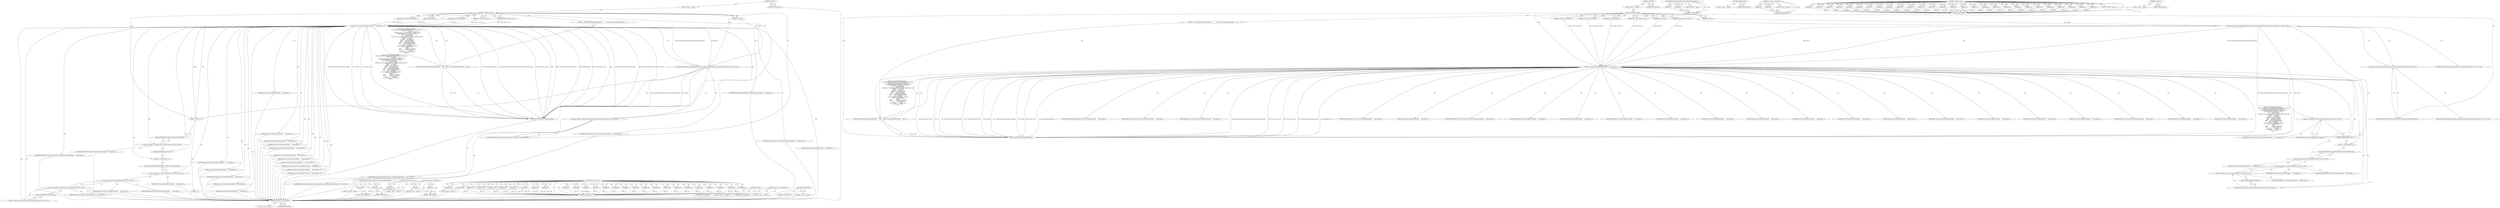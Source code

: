 digraph "&lt;global&gt;" {
vulnerable_137 [label=<(METHOD,MakeRequestID)>];
vulnerable_138 [label=<(BLOCK,&lt;empty&gt;,&lt;empty&gt;)>];
vulnerable_139 [label=<(METHOD_RETURN,ANY)>];
vulnerable_6 [label=<(METHOD,&lt;global&gt;)<SUB>1</SUB>>];
vulnerable_7 [label=<(BLOCK,&lt;empty&gt;,&lt;empty&gt;)<SUB>1</SUB>>];
vulnerable_8 [label=<(METHOD,CreateRequestInfo)<SUB>1</SUB>>];
vulnerable_9 [label=<(PARAM,int child_id)<SUB>2</SUB>>];
vulnerable_10 [label=<(PARAM,int render_view_route_id)<SUB>3</SUB>>];
vulnerable_11 [label=<(PARAM,int render_frame_route_id)<SUB>4</SUB>>];
vulnerable_12 [label=<(PARAM,PreviewsState previews_state)<SUB>5</SUB>>];
vulnerable_13 [label=<(PARAM,bool download)<SUB>6</SUB>>];
vulnerable_14 [label=<(PARAM,ResourceContext* context)<SUB>7</SUB>>];
vulnerable_15 [label=<(BLOCK,{
   return new ResourceRequestInfoImpl(
      ...,{
   return new ResourceRequestInfoImpl(
      ...)<SUB>7</SUB>>];
vulnerable_16 [label=<(RETURN,return new ResourceRequestInfoImpl(
       Reso...,return new ResourceRequestInfoImpl(
       Reso...)<SUB>8</SUB>>];
vulnerable_17 [label=<(&lt;operator&gt;.new,new ResourceRequestInfoImpl(
       ResourceReq...)<SUB>8</SUB>>];
vulnerable_18 [label=<(IDENTIFIER,ResourceRequestInfoImpl,new ResourceRequestInfoImpl(
       ResourceReq...)<SUB>8</SUB>>];
vulnerable_19 [label="<(ResourceRequesterInfo.CreateForDownloadOrPageSave,ResourceRequesterInfo::CreateForDownloadOrPageS...)<SUB>9</SUB>>"];
vulnerable_20 [label="<(&lt;operator&gt;.fieldAccess,ResourceRequesterInfo::CreateForDownloadOrPageSave)<SUB>9</SUB>>"];
vulnerable_21 [label="<(IDENTIFIER,ResourceRequesterInfo,ResourceRequesterInfo::CreateForDownloadOrPageS...)<SUB>9</SUB>>"];
vulnerable_22 [label=<(FIELD_IDENTIFIER,CreateForDownloadOrPageSave,CreateForDownloadOrPageSave)<SUB>9</SUB>>];
vulnerable_23 [label="<(IDENTIFIER,child_id,ResourceRequesterInfo::CreateForDownloadOrPageS...)<SUB>9</SUB>>"];
vulnerable_24 [label=<(IDENTIFIER,render_view_route_id,new ResourceRequestInfoImpl(
       ResourceReq...)<SUB>10</SUB>>];
vulnerable_25 [label=<(&lt;operator&gt;.minus,-1)<SUB>11</SUB>>];
vulnerable_26 [label=<(LITERAL,1,-1)<SUB>11</SUB>>];
vulnerable_27 [label="<(&lt;operator&gt;.fieldAccess,ChildProcessHost::kInvalidUniqueID)<SUB>12</SUB>>"];
vulnerable_28 [label=<(IDENTIFIER,ChildProcessHost,new ResourceRequestInfoImpl(
       ResourceReq...)<SUB>12</SUB>>];
vulnerable_29 [label=<(FIELD_IDENTIFIER,kInvalidUniqueID,kInvalidUniqueID)<SUB>12</SUB>>];
vulnerable_30 [label=<(MakeRequestID,MakeRequestID())<SUB>13</SUB>>];
vulnerable_31 [label=<(IDENTIFIER,render_frame_route_id,new ResourceRequestInfoImpl(
       ResourceReq...)<SUB>13</SUB>>];
vulnerable_32 [label=<(LITERAL,false,new ResourceRequestInfoImpl(
       ResourceReq...)<SUB>14</SUB>>];
vulnerable_33 [label=<(&lt;operator&gt;.arrayInitializer,{})<SUB>15</SUB>>];
vulnerable_34 [label=<(IDENTIFIER,RESOURCE_TYPE_SUB_RESOURCE,new ResourceRequestInfoImpl(
       ResourceReq...)<SUB>16</SUB>>];
vulnerable_35 [label="<(&lt;operator&gt;.fieldAccess,ui::PAGE_TRANSITION_LINK)<SUB>16</SUB>>"];
vulnerable_36 [label=<(IDENTIFIER,ui,new ResourceRequestInfoImpl(
       ResourceReq...)<SUB>16</SUB>>];
vulnerable_37 [label=<(FIELD_IDENTIFIER,PAGE_TRANSITION_LINK,PAGE_TRANSITION_LINK)<SUB>16</SUB>>];
vulnerable_38 [label=<(IDENTIFIER,download,new ResourceRequestInfoImpl(
       ResourceReq...)<SUB>17</SUB>>];
vulnerable_39 [label=<(LITERAL,false,new ResourceRequestInfoImpl(
       ResourceReq...)<SUB>18</SUB>>];
vulnerable_40 [label=<(IDENTIFIER,download,new ResourceRequestInfoImpl(
       ResourceReq...)<SUB>19</SUB>>];
vulnerable_41 [label=<(LITERAL,false,new ResourceRequestInfoImpl(
       ResourceReq...)<SUB>20</SUB>>];
vulnerable_42 [label=<(LITERAL,false,new ResourceRequestInfoImpl(
       ResourceReq...)<SUB>21</SUB>>];
vulnerable_43 [label=<(LITERAL,false,new ResourceRequestInfoImpl(
       ResourceReq...)<SUB>22</SUB>>];
vulnerable_44 [label=<(LITERAL,false,new ResourceRequestInfoImpl(
       ResourceReq...)<SUB>23</SUB>>];
vulnerable_45 [label=<(LITERAL,false,new ResourceRequestInfoImpl(
       ResourceReq...)<SUB>24</SUB>>];
vulnerable_46 [label="<(&lt;operator&gt;.fieldAccess,network::mojom::ReferrerPolicy::kDefault)<SUB>25</SUB>>"];
vulnerable_47 [label="<(&lt;operator&gt;.fieldAccess,network::mojom::ReferrerPolicy)<SUB>25</SUB>>"];
vulnerable_48 [label=<(IDENTIFIER,network,new ResourceRequestInfoImpl(
       ResourceReq...)<SUB>25</SUB>>];
vulnerable_49 [label="<(&lt;operator&gt;.fieldAccess,mojom::ReferrerPolicy)<SUB>25</SUB>>"];
vulnerable_50 [label=<(IDENTIFIER,mojom,new ResourceRequestInfoImpl(
       ResourceReq...)<SUB>25</SUB>>];
vulnerable_51 [label=<(IDENTIFIER,ReferrerPolicy,new ResourceRequestInfoImpl(
       ResourceReq...)<SUB>25</SUB>>];
vulnerable_52 [label=<(FIELD_IDENTIFIER,kDefault,kDefault)<SUB>25</SUB>>];
vulnerable_53 [label=<(LITERAL,false,new ResourceRequestInfoImpl(
       ResourceReq...)<SUB>26</SUB>>];
vulnerable_54 [label=<(IDENTIFIER,context,new ResourceRequestInfoImpl(
       ResourceReq...)<SUB>27</SUB>>];
vulnerable_55 [label=<(LITERAL,false,new ResourceRequestInfoImpl(
       ResourceReq...)<SUB>28</SUB>>];
vulnerable_56 [label=<(LITERAL,false,new ResourceRequestInfoImpl(
       ResourceReq...)<SUB>29</SUB>>];
vulnerable_57 [label=<(LITERAL,true,new ResourceRequestInfoImpl(
       ResourceReq...)<SUB>30</SUB>>];
vulnerable_58 [label=<(IDENTIFIER,previews_state,new ResourceRequestInfoImpl(
       ResourceReq...)<SUB>31</SUB>>];
vulnerable_59 [label=<(LITERAL,nullptr,new ResourceRequestInfoImpl(
       ResourceReq...)<SUB>32</SUB>>];
vulnerable_60 [label=<(LITERAL,false,new ResourceRequestInfoImpl(
       ResourceReq...)<SUB>33</SUB>>];
vulnerable_61 [label=<(METHOD_RETURN,ResourceRequestInfoImpl)<SUB>1</SUB>>];
vulnerable_63 [label=<(METHOD_RETURN,ANY)<SUB>1</SUB>>];
vulnerable_123 [label=<(METHOD,ResourceRequesterInfo.CreateForDownloadOrPageSave)>];
vulnerable_124 [label=<(PARAM,p1)>];
vulnerable_125 [label=<(PARAM,p2)>];
vulnerable_126 [label=<(BLOCK,&lt;empty&gt;,&lt;empty&gt;)>];
vulnerable_127 [label=<(METHOD_RETURN,ANY)>];
vulnerable_133 [label=<(METHOD,&lt;operator&gt;.minus)>];
vulnerable_134 [label=<(PARAM,p1)>];
vulnerable_135 [label=<(BLOCK,&lt;empty&gt;,&lt;empty&gt;)>];
vulnerable_136 [label=<(METHOD_RETURN,ANY)>];
vulnerable_128 [label=<(METHOD,&lt;operator&gt;.fieldAccess)>];
vulnerable_129 [label=<(PARAM,p1)>];
vulnerable_130 [label=<(PARAM,p2)>];
vulnerable_131 [label=<(BLOCK,&lt;empty&gt;,&lt;empty&gt;)>];
vulnerable_132 [label=<(METHOD_RETURN,ANY)>];
vulnerable_92 [label=<(METHOD,&lt;operator&gt;.new)>];
vulnerable_93 [label=<(PARAM,p1)>];
vulnerable_94 [label=<(PARAM,p2)>];
vulnerable_95 [label=<(PARAM,p3)>];
vulnerable_96 [label=<(PARAM,p4)>];
vulnerable_97 [label=<(PARAM,p5)>];
vulnerable_98 [label=<(PARAM,p6)>];
vulnerable_99 [label=<(PARAM,p7)>];
vulnerable_100 [label=<(PARAM,p8)>];
vulnerable_101 [label=<(PARAM,p9)>];
vulnerable_102 [label=<(PARAM,p10)>];
vulnerable_103 [label=<(PARAM,p11)>];
vulnerable_104 [label=<(PARAM,p12)>];
vulnerable_105 [label=<(PARAM,p13)>];
vulnerable_106 [label=<(PARAM,p14)>];
vulnerable_107 [label=<(PARAM,p15)>];
vulnerable_108 [label=<(PARAM,p16)>];
vulnerable_109 [label=<(PARAM,p17)>];
vulnerable_110 [label=<(PARAM,p18)>];
vulnerable_111 [label=<(PARAM,p19)>];
vulnerable_112 [label=<(PARAM,p20)>];
vulnerable_113 [label=<(PARAM,p21)>];
vulnerable_114 [label=<(PARAM,p22)>];
vulnerable_115 [label=<(PARAM,p23)>];
vulnerable_116 [label=<(PARAM,p24)>];
vulnerable_117 [label=<(PARAM,p25)>];
vulnerable_118 [label=<(PARAM,p26)>];
vulnerable_119 [label=<(PARAM,p27)>];
vulnerable_120 [label=<(PARAM,p28)>];
vulnerable_121 [label=<(BLOCK,&lt;empty&gt;,&lt;empty&gt;)>];
vulnerable_122 [label=<(METHOD_RETURN,ANY)>];
vulnerable_86 [label=<(METHOD,&lt;global&gt;)<SUB>1</SUB>>];
vulnerable_87 [label=<(BLOCK,&lt;empty&gt;,&lt;empty&gt;)>];
vulnerable_88 [label=<(METHOD_RETURN,ANY)>];
vulnerable_140 [label=<(METHOD,&lt;operator&gt;.arrayInitializer)>];
vulnerable_141 [label=<(BLOCK,&lt;empty&gt;,&lt;empty&gt;)>];
vulnerable_142 [label=<(METHOD_RETURN,ANY)>];
fixed_136 [label=<(METHOD,&lt;operator&gt;.arrayInitializer)>];
fixed_137 [label=<(BLOCK,&lt;empty&gt;,&lt;empty&gt;)>];
fixed_138 [label=<(METHOD_RETURN,ANY)>];
fixed_6 [label=<(METHOD,&lt;global&gt;)<SUB>1</SUB>>];
fixed_7 [label=<(BLOCK,&lt;empty&gt;,&lt;empty&gt;)<SUB>1</SUB>>];
fixed_8 [label=<(METHOD,CreateRequestInfo)<SUB>1</SUB>>];
fixed_9 [label=<(PARAM,int child_id)<SUB>2</SUB>>];
fixed_10 [label=<(PARAM,int render_view_route_id)<SUB>3</SUB>>];
fixed_11 [label=<(PARAM,int render_frame_route_id)<SUB>4</SUB>>];
fixed_12 [label=<(PARAM,int frame_tree_node_id)<SUB>5</SUB>>];
fixed_13 [label=<(PARAM,PreviewsState previews_state)<SUB>6</SUB>>];
fixed_14 [label=<(PARAM,bool download)<SUB>7</SUB>>];
fixed_15 [label=<(PARAM,ResourceContext* context)<SUB>8</SUB>>];
fixed_16 [label=<(BLOCK,{
   return new ResourceRequestInfoImpl(
      ...,{
   return new ResourceRequestInfoImpl(
      ...)<SUB>8</SUB>>];
fixed_17 [label=<(RETURN,return new ResourceRequestInfoImpl(
       Reso...,return new ResourceRequestInfoImpl(
       Reso...)<SUB>9</SUB>>];
fixed_18 [label=<(&lt;operator&gt;.new,new ResourceRequestInfoImpl(
       ResourceReq...)<SUB>9</SUB>>];
fixed_19 [label=<(IDENTIFIER,ResourceRequestInfoImpl,new ResourceRequestInfoImpl(
       ResourceReq...)<SUB>9</SUB>>];
fixed_20 [label="<(ResourceRequesterInfo.CreateForDownloadOrPageSave,ResourceRequesterInfo::CreateForDownloadOrPageS...)<SUB>10</SUB>>"];
fixed_21 [label="<(&lt;operator&gt;.fieldAccess,ResourceRequesterInfo::CreateForDownloadOrPageSave)<SUB>10</SUB>>"];
fixed_22 [label="<(IDENTIFIER,ResourceRequesterInfo,ResourceRequesterInfo::CreateForDownloadOrPageS...)<SUB>10</SUB>>"];
fixed_23 [label=<(FIELD_IDENTIFIER,CreateForDownloadOrPageSave,CreateForDownloadOrPageSave)<SUB>10</SUB>>];
fixed_24 [label="<(IDENTIFIER,child_id,ResourceRequesterInfo::CreateForDownloadOrPageS...)<SUB>10</SUB>>"];
fixed_25 [label=<(IDENTIFIER,render_view_route_id,new ResourceRequestInfoImpl(
       ResourceReq...)<SUB>11</SUB>>];
fixed_26 [label=<(IDENTIFIER,frame_tree_node_id,new ResourceRequestInfoImpl(
       ResourceReq...)<SUB>11</SUB>>];
fixed_27 [label="<(&lt;operator&gt;.fieldAccess,ChildProcessHost::kInvalidUniqueID)<SUB>12</SUB>>"];
fixed_28 [label=<(IDENTIFIER,ChildProcessHost,new ResourceRequestInfoImpl(
       ResourceReq...)<SUB>12</SUB>>];
fixed_29 [label=<(FIELD_IDENTIFIER,kInvalidUniqueID,kInvalidUniqueID)<SUB>12</SUB>>];
fixed_30 [label=<(MakeRequestID,MakeRequestID())<SUB>13</SUB>>];
fixed_31 [label=<(IDENTIFIER,render_frame_route_id,new ResourceRequestInfoImpl(
       ResourceReq...)<SUB>13</SUB>>];
fixed_32 [label=<(LITERAL,false,new ResourceRequestInfoImpl(
       ResourceReq...)<SUB>14</SUB>>];
fixed_33 [label=<(&lt;operator&gt;.arrayInitializer,{})<SUB>15</SUB>>];
fixed_34 [label=<(IDENTIFIER,RESOURCE_TYPE_SUB_RESOURCE,new ResourceRequestInfoImpl(
       ResourceReq...)<SUB>16</SUB>>];
fixed_35 [label="<(&lt;operator&gt;.fieldAccess,ui::PAGE_TRANSITION_LINK)<SUB>16</SUB>>"];
fixed_36 [label=<(IDENTIFIER,ui,new ResourceRequestInfoImpl(
       ResourceReq...)<SUB>16</SUB>>];
fixed_37 [label=<(FIELD_IDENTIFIER,PAGE_TRANSITION_LINK,PAGE_TRANSITION_LINK)<SUB>16</SUB>>];
fixed_38 [label=<(IDENTIFIER,download,new ResourceRequestInfoImpl(
       ResourceReq...)<SUB>17</SUB>>];
fixed_39 [label=<(LITERAL,false,new ResourceRequestInfoImpl(
       ResourceReq...)<SUB>18</SUB>>];
fixed_40 [label=<(IDENTIFIER,download,new ResourceRequestInfoImpl(
       ResourceReq...)<SUB>19</SUB>>];
fixed_41 [label=<(LITERAL,false,new ResourceRequestInfoImpl(
       ResourceReq...)<SUB>20</SUB>>];
fixed_42 [label=<(LITERAL,false,new ResourceRequestInfoImpl(
       ResourceReq...)<SUB>21</SUB>>];
fixed_43 [label=<(LITERAL,false,new ResourceRequestInfoImpl(
       ResourceReq...)<SUB>22</SUB>>];
fixed_44 [label=<(LITERAL,false,new ResourceRequestInfoImpl(
       ResourceReq...)<SUB>23</SUB>>];
fixed_45 [label=<(LITERAL,false,new ResourceRequestInfoImpl(
       ResourceReq...)<SUB>24</SUB>>];
fixed_46 [label="<(&lt;operator&gt;.fieldAccess,network::mojom::ReferrerPolicy::kDefault)<SUB>25</SUB>>"];
fixed_47 [label="<(&lt;operator&gt;.fieldAccess,network::mojom::ReferrerPolicy)<SUB>25</SUB>>"];
fixed_48 [label=<(IDENTIFIER,network,new ResourceRequestInfoImpl(
       ResourceReq...)<SUB>25</SUB>>];
fixed_49 [label="<(&lt;operator&gt;.fieldAccess,mojom::ReferrerPolicy)<SUB>25</SUB>>"];
fixed_50 [label=<(IDENTIFIER,mojom,new ResourceRequestInfoImpl(
       ResourceReq...)<SUB>25</SUB>>];
fixed_51 [label=<(IDENTIFIER,ReferrerPolicy,new ResourceRequestInfoImpl(
       ResourceReq...)<SUB>25</SUB>>];
fixed_52 [label=<(FIELD_IDENTIFIER,kDefault,kDefault)<SUB>25</SUB>>];
fixed_53 [label=<(LITERAL,false,new ResourceRequestInfoImpl(
       ResourceReq...)<SUB>26</SUB>>];
fixed_54 [label=<(IDENTIFIER,context,new ResourceRequestInfoImpl(
       ResourceReq...)<SUB>27</SUB>>];
fixed_55 [label=<(LITERAL,false,new ResourceRequestInfoImpl(
       ResourceReq...)<SUB>28</SUB>>];
fixed_56 [label=<(LITERAL,false,new ResourceRequestInfoImpl(
       ResourceReq...)<SUB>29</SUB>>];
fixed_57 [label=<(LITERAL,true,new ResourceRequestInfoImpl(
       ResourceReq...)<SUB>30</SUB>>];
fixed_58 [label=<(IDENTIFIER,previews_state,new ResourceRequestInfoImpl(
       ResourceReq...)<SUB>31</SUB>>];
fixed_59 [label=<(LITERAL,nullptr,new ResourceRequestInfoImpl(
       ResourceReq...)<SUB>32</SUB>>];
fixed_60 [label=<(LITERAL,false,new ResourceRequestInfoImpl(
       ResourceReq...)<SUB>33</SUB>>];
fixed_61 [label=<(METHOD_RETURN,ResourceRequestInfoImpl)<SUB>1</SUB>>];
fixed_63 [label=<(METHOD_RETURN,ANY)<SUB>1</SUB>>];
fixed_123 [label=<(METHOD,ResourceRequesterInfo.CreateForDownloadOrPageSave)>];
fixed_124 [label=<(PARAM,p1)>];
fixed_125 [label=<(PARAM,p2)>];
fixed_126 [label=<(BLOCK,&lt;empty&gt;,&lt;empty&gt;)>];
fixed_127 [label=<(METHOD_RETURN,ANY)>];
fixed_133 [label=<(METHOD,MakeRequestID)>];
fixed_134 [label=<(BLOCK,&lt;empty&gt;,&lt;empty&gt;)>];
fixed_135 [label=<(METHOD_RETURN,ANY)>];
fixed_128 [label=<(METHOD,&lt;operator&gt;.fieldAccess)>];
fixed_129 [label=<(PARAM,p1)>];
fixed_130 [label=<(PARAM,p2)>];
fixed_131 [label=<(BLOCK,&lt;empty&gt;,&lt;empty&gt;)>];
fixed_132 [label=<(METHOD_RETURN,ANY)>];
fixed_92 [label=<(METHOD,&lt;operator&gt;.new)>];
fixed_93 [label=<(PARAM,p1)>];
fixed_94 [label=<(PARAM,p2)>];
fixed_95 [label=<(PARAM,p3)>];
fixed_96 [label=<(PARAM,p4)>];
fixed_97 [label=<(PARAM,p5)>];
fixed_98 [label=<(PARAM,p6)>];
fixed_99 [label=<(PARAM,p7)>];
fixed_100 [label=<(PARAM,p8)>];
fixed_101 [label=<(PARAM,p9)>];
fixed_102 [label=<(PARAM,p10)>];
fixed_103 [label=<(PARAM,p11)>];
fixed_104 [label=<(PARAM,p12)>];
fixed_105 [label=<(PARAM,p13)>];
fixed_106 [label=<(PARAM,p14)>];
fixed_107 [label=<(PARAM,p15)>];
fixed_108 [label=<(PARAM,p16)>];
fixed_109 [label=<(PARAM,p17)>];
fixed_110 [label=<(PARAM,p18)>];
fixed_111 [label=<(PARAM,p19)>];
fixed_112 [label=<(PARAM,p20)>];
fixed_113 [label=<(PARAM,p21)>];
fixed_114 [label=<(PARAM,p22)>];
fixed_115 [label=<(PARAM,p23)>];
fixed_116 [label=<(PARAM,p24)>];
fixed_117 [label=<(PARAM,p25)>];
fixed_118 [label=<(PARAM,p26)>];
fixed_119 [label=<(PARAM,p27)>];
fixed_120 [label=<(PARAM,p28)>];
fixed_121 [label=<(BLOCK,&lt;empty&gt;,&lt;empty&gt;)>];
fixed_122 [label=<(METHOD_RETURN,ANY)>];
fixed_86 [label=<(METHOD,&lt;global&gt;)<SUB>1</SUB>>];
fixed_87 [label=<(BLOCK,&lt;empty&gt;,&lt;empty&gt;)>];
fixed_88 [label=<(METHOD_RETURN,ANY)>];
vulnerable_137 -> vulnerable_138  [key=0, label="AST: "];
vulnerable_137 -> vulnerable_139  [key=0, label="AST: "];
vulnerable_137 -> vulnerable_139  [key=1, label="CFG: "];
vulnerable_138 -> fixed_136  [key=0];
vulnerable_139 -> fixed_136  [key=0];
vulnerable_6 -> vulnerable_7  [key=0, label="AST: "];
vulnerable_6 -> vulnerable_63  [key=0, label="AST: "];
vulnerable_6 -> vulnerable_63  [key=1, label="CFG: "];
vulnerable_7 -> vulnerable_8  [key=0, label="AST: "];
vulnerable_8 -> vulnerable_9  [key=0, label="AST: "];
vulnerable_8 -> vulnerable_9  [key=1, label="DDG: "];
vulnerable_8 -> vulnerable_10  [key=0, label="AST: "];
vulnerable_8 -> vulnerable_10  [key=1, label="DDG: "];
vulnerable_8 -> vulnerable_11  [key=0, label="AST: "];
vulnerable_8 -> vulnerable_11  [key=1, label="DDG: "];
vulnerable_8 -> vulnerable_12  [key=0, label="AST: "];
vulnerable_8 -> vulnerable_12  [key=1, label="DDG: "];
vulnerable_8 -> vulnerable_13  [key=0, label="AST: "];
vulnerable_8 -> vulnerable_13  [key=1, label="DDG: "];
vulnerable_8 -> vulnerable_14  [key=0, label="AST: "];
vulnerable_8 -> vulnerable_14  [key=1, label="DDG: "];
vulnerable_8 -> vulnerable_15  [key=0, label="AST: "];
vulnerable_8 -> vulnerable_61  [key=0, label="AST: "];
vulnerable_8 -> vulnerable_22  [key=0, label="CFG: "];
vulnerable_8 -> vulnerable_17  [key=0, label="DDG: "];
vulnerable_8 -> vulnerable_19  [key=0, label="DDG: "];
vulnerable_8 -> vulnerable_25  [key=0, label="DDG: "];
vulnerable_9 -> vulnerable_19  [key=0, label="DDG: child_id"];
vulnerable_10 -> vulnerable_17  [key=0, label="DDG: render_view_route_id"];
vulnerable_11 -> vulnerable_17  [key=0, label="DDG: render_frame_route_id"];
vulnerable_12 -> vulnerable_17  [key=0, label="DDG: previews_state"];
vulnerable_13 -> vulnerable_17  [key=0, label="DDG: download"];
vulnerable_14 -> vulnerable_17  [key=0, label="DDG: context"];
vulnerable_15 -> vulnerable_16  [key=0, label="AST: "];
vulnerable_16 -> vulnerable_17  [key=0, label="AST: "];
vulnerable_16 -> vulnerable_61  [key=0, label="CFG: "];
vulnerable_16 -> vulnerable_61  [key=1, label="DDG: &lt;RET&gt;"];
vulnerable_17 -> vulnerable_18  [key=0, label="AST: "];
vulnerable_17 -> vulnerable_19  [key=0, label="AST: "];
vulnerable_17 -> vulnerable_24  [key=0, label="AST: "];
vulnerable_17 -> vulnerable_25  [key=0, label="AST: "];
vulnerable_17 -> vulnerable_27  [key=0, label="AST: "];
vulnerable_17 -> vulnerable_30  [key=0, label="AST: "];
vulnerable_17 -> vulnerable_31  [key=0, label="AST: "];
vulnerable_17 -> vulnerable_32  [key=0, label="AST: "];
vulnerable_17 -> vulnerable_33  [key=0, label="AST: "];
vulnerable_17 -> vulnerable_34  [key=0, label="AST: "];
vulnerable_17 -> vulnerable_35  [key=0, label="AST: "];
vulnerable_17 -> vulnerable_38  [key=0, label="AST: "];
vulnerable_17 -> vulnerable_39  [key=0, label="AST: "];
vulnerable_17 -> vulnerable_40  [key=0, label="AST: "];
vulnerable_17 -> vulnerable_41  [key=0, label="AST: "];
vulnerable_17 -> vulnerable_42  [key=0, label="AST: "];
vulnerable_17 -> vulnerable_43  [key=0, label="AST: "];
vulnerable_17 -> vulnerable_44  [key=0, label="AST: "];
vulnerable_17 -> vulnerable_45  [key=0, label="AST: "];
vulnerable_17 -> vulnerable_46  [key=0, label="AST: "];
vulnerable_17 -> vulnerable_53  [key=0, label="AST: "];
vulnerable_17 -> vulnerable_54  [key=0, label="AST: "];
vulnerable_17 -> vulnerable_55  [key=0, label="AST: "];
vulnerable_17 -> vulnerable_56  [key=0, label="AST: "];
vulnerable_17 -> vulnerable_57  [key=0, label="AST: "];
vulnerable_17 -> vulnerable_58  [key=0, label="AST: "];
vulnerable_17 -> vulnerable_59  [key=0, label="AST: "];
vulnerable_17 -> vulnerable_60  [key=0, label="AST: "];
vulnerable_17 -> vulnerable_16  [key=0, label="CFG: "];
vulnerable_17 -> vulnerable_16  [key=1, label="DDG: new ResourceRequestInfoImpl(
       ResourceRequesterInfo::CreateForDownloadOrPageSave(child_id),
      render_view_route_id,
      -1,                                  // frame_tree_node_id
       ChildProcessHost::kInvalidUniqueID,  // plugin_child_id
       MakeRequestID(), render_frame_route_id,
       false,  // is_main_frame
      {},     // fetch_window_id
      RESOURCE_TYPE_SUB_RESOURCE, ui::PAGE_TRANSITION_LINK,
      download,  // is_download
      false,     // is_stream
      download,  // allow_download
      false,     // has_user_gesture
      false,     // enable_load_timing
      false,     // enable_upload_progress
      false,     // do_not_prompt_for_login
      false,     // keepalive
      network::mojom::ReferrerPolicy::kDefault,
      false,  // is_prerendering
      context,
      false,           // report_raw_headers
      false,           // report_security_info
      true,            // is_async
      previews_state,  // previews_state
      nullptr,   ..."];
vulnerable_17 -> vulnerable_61  [key=0, label="DDG: ResourceRequestInfoImpl"];
vulnerable_17 -> vulnerable_61  [key=1, label="DDG: ResourceRequesterInfo::CreateForDownloadOrPageSave(child_id)"];
vulnerable_17 -> vulnerable_61  [key=2, label="DDG: render_view_route_id"];
vulnerable_17 -> vulnerable_61  [key=3, label="DDG: -1"];
vulnerable_17 -> vulnerable_61  [key=4, label="DDG: ChildProcessHost::kInvalidUniqueID"];
vulnerable_17 -> vulnerable_61  [key=5, label="DDG: MakeRequestID()"];
vulnerable_17 -> vulnerable_61  [key=6, label="DDG: render_frame_route_id"];
vulnerable_17 -> vulnerable_61  [key=7, label="DDG: {}"];
vulnerable_17 -> vulnerable_61  [key=8, label="DDG: RESOURCE_TYPE_SUB_RESOURCE"];
vulnerable_17 -> vulnerable_61  [key=9, label="DDG: ui::PAGE_TRANSITION_LINK"];
vulnerable_17 -> vulnerable_61  [key=10, label="DDG: download"];
vulnerable_17 -> vulnerable_61  [key=11, label="DDG: network::mojom::ReferrerPolicy::kDefault"];
vulnerable_17 -> vulnerable_61  [key=12, label="DDG: context"];
vulnerable_17 -> vulnerable_61  [key=13, label="DDG: previews_state"];
vulnerable_17 -> vulnerable_61  [key=14, label="DDG: new ResourceRequestInfoImpl(
       ResourceRequesterInfo::CreateForDownloadOrPageSave(child_id),
      render_view_route_id,
      -1,                                  // frame_tree_node_id
       ChildProcessHost::kInvalidUniqueID,  // plugin_child_id
       MakeRequestID(), render_frame_route_id,
       false,  // is_main_frame
      {},     // fetch_window_id
      RESOURCE_TYPE_SUB_RESOURCE, ui::PAGE_TRANSITION_LINK,
      download,  // is_download
      false,     // is_stream
      download,  // allow_download
      false,     // has_user_gesture
      false,     // enable_load_timing
      false,     // enable_upload_progress
      false,     // do_not_prompt_for_login
      false,     // keepalive
      network::mojom::ReferrerPolicy::kDefault,
      false,  // is_prerendering
      context,
      false,           // report_raw_headers
      false,           // report_security_info
      true,            // is_async
      previews_state,  // previews_state
      nullptr,   ..."];
vulnerable_18 -> fixed_136  [key=0];
vulnerable_19 -> vulnerable_20  [key=0, label="AST: "];
vulnerable_19 -> vulnerable_23  [key=0, label="AST: "];
vulnerable_19 -> vulnerable_25  [key=0, label="CFG: "];
vulnerable_19 -> vulnerable_61  [key=0, label="DDG: ResourceRequesterInfo::CreateForDownloadOrPageSave"];
vulnerable_19 -> vulnerable_61  [key=1, label="DDG: child_id"];
vulnerable_19 -> vulnerable_17  [key=0, label="DDG: ResourceRequesterInfo::CreateForDownloadOrPageSave"];
vulnerable_19 -> vulnerable_17  [key=1, label="DDG: child_id"];
vulnerable_20 -> vulnerable_21  [key=0, label="AST: "];
vulnerable_20 -> vulnerable_22  [key=0, label="AST: "];
vulnerable_20 -> vulnerable_19  [key=0, label="CFG: "];
vulnerable_21 -> fixed_136  [key=0];
vulnerable_22 -> vulnerable_20  [key=0, label="CFG: "];
vulnerable_23 -> fixed_136  [key=0];
vulnerable_24 -> fixed_136  [key=0];
vulnerable_25 -> vulnerable_26  [key=0, label="AST: "];
vulnerable_25 -> vulnerable_29  [key=0, label="CFG: "];
vulnerable_25 -> vulnerable_17  [key=0, label="DDG: 1"];
vulnerable_26 -> fixed_136  [key=0];
vulnerable_27 -> vulnerable_28  [key=0, label="AST: "];
vulnerable_27 -> vulnerable_29  [key=0, label="AST: "];
vulnerable_27 -> vulnerable_30  [key=0, label="CFG: "];
vulnerable_28 -> fixed_136  [key=0];
vulnerable_29 -> vulnerable_27  [key=0, label="CFG: "];
vulnerable_30 -> vulnerable_33  [key=0, label="CFG: "];
vulnerable_31 -> fixed_136  [key=0];
vulnerable_32 -> fixed_136  [key=0];
vulnerable_33 -> vulnerable_37  [key=0, label="CFG: "];
vulnerable_34 -> fixed_136  [key=0];
vulnerable_35 -> vulnerable_36  [key=0, label="AST: "];
vulnerable_35 -> vulnerable_37  [key=0, label="AST: "];
vulnerable_35 -> vulnerable_49  [key=0, label="CFG: "];
vulnerable_36 -> fixed_136  [key=0];
vulnerable_37 -> vulnerable_35  [key=0, label="CFG: "];
vulnerable_38 -> fixed_136  [key=0];
vulnerable_39 -> fixed_136  [key=0];
vulnerable_40 -> fixed_136  [key=0];
vulnerable_41 -> fixed_136  [key=0];
vulnerable_42 -> fixed_136  [key=0];
vulnerable_43 -> fixed_136  [key=0];
vulnerable_44 -> fixed_136  [key=0];
vulnerable_45 -> fixed_136  [key=0];
vulnerable_46 -> vulnerable_47  [key=0, label="AST: "];
vulnerable_46 -> vulnerable_52  [key=0, label="AST: "];
vulnerable_46 -> vulnerable_17  [key=0, label="CFG: "];
vulnerable_47 -> vulnerable_48  [key=0, label="AST: "];
vulnerable_47 -> vulnerable_49  [key=0, label="AST: "];
vulnerable_47 -> vulnerable_52  [key=0, label="CFG: "];
vulnerable_48 -> fixed_136  [key=0];
vulnerable_49 -> vulnerable_50  [key=0, label="AST: "];
vulnerable_49 -> vulnerable_51  [key=0, label="AST: "];
vulnerable_49 -> vulnerable_47  [key=0, label="CFG: "];
vulnerable_50 -> fixed_136  [key=0];
vulnerable_51 -> fixed_136  [key=0];
vulnerable_52 -> vulnerable_46  [key=0, label="CFG: "];
vulnerable_53 -> fixed_136  [key=0];
vulnerable_54 -> fixed_136  [key=0];
vulnerable_55 -> fixed_136  [key=0];
vulnerable_56 -> fixed_136  [key=0];
vulnerable_57 -> fixed_136  [key=0];
vulnerable_58 -> fixed_136  [key=0];
vulnerable_59 -> fixed_136  [key=0];
vulnerable_60 -> fixed_136  [key=0];
vulnerable_61 -> fixed_136  [key=0];
vulnerable_63 -> fixed_136  [key=0];
vulnerable_123 -> vulnerable_124  [key=0, label="AST: "];
vulnerable_123 -> vulnerable_124  [key=1, label="DDG: "];
vulnerable_123 -> vulnerable_126  [key=0, label="AST: "];
vulnerable_123 -> vulnerable_125  [key=0, label="AST: "];
vulnerable_123 -> vulnerable_125  [key=1, label="DDG: "];
vulnerable_123 -> vulnerable_127  [key=0, label="AST: "];
vulnerable_123 -> vulnerable_127  [key=1, label="CFG: "];
vulnerable_124 -> vulnerable_127  [key=0, label="DDG: p1"];
vulnerable_125 -> vulnerable_127  [key=0, label="DDG: p2"];
vulnerable_126 -> fixed_136  [key=0];
vulnerable_127 -> fixed_136  [key=0];
vulnerable_133 -> vulnerable_134  [key=0, label="AST: "];
vulnerable_133 -> vulnerable_134  [key=1, label="DDG: "];
vulnerable_133 -> vulnerable_135  [key=0, label="AST: "];
vulnerable_133 -> vulnerable_136  [key=0, label="AST: "];
vulnerable_133 -> vulnerable_136  [key=1, label="CFG: "];
vulnerable_134 -> vulnerable_136  [key=0, label="DDG: p1"];
vulnerable_135 -> fixed_136  [key=0];
vulnerable_136 -> fixed_136  [key=0];
vulnerable_128 -> vulnerable_129  [key=0, label="AST: "];
vulnerable_128 -> vulnerable_129  [key=1, label="DDG: "];
vulnerable_128 -> vulnerable_131  [key=0, label="AST: "];
vulnerable_128 -> vulnerable_130  [key=0, label="AST: "];
vulnerable_128 -> vulnerable_130  [key=1, label="DDG: "];
vulnerable_128 -> vulnerable_132  [key=0, label="AST: "];
vulnerable_128 -> vulnerable_132  [key=1, label="CFG: "];
vulnerable_129 -> vulnerable_132  [key=0, label="DDG: p1"];
vulnerable_130 -> vulnerable_132  [key=0, label="DDG: p2"];
vulnerable_131 -> fixed_136  [key=0];
vulnerable_132 -> fixed_136  [key=0];
vulnerable_92 -> vulnerable_93  [key=0, label="AST: "];
vulnerable_92 -> vulnerable_93  [key=1, label="DDG: "];
vulnerable_92 -> vulnerable_121  [key=0, label="AST: "];
vulnerable_92 -> vulnerable_94  [key=0, label="AST: "];
vulnerable_92 -> vulnerable_94  [key=1, label="DDG: "];
vulnerable_92 -> vulnerable_122  [key=0, label="AST: "];
vulnerable_92 -> vulnerable_122  [key=1, label="CFG: "];
vulnerable_92 -> vulnerable_95  [key=0, label="AST: "];
vulnerable_92 -> vulnerable_95  [key=1, label="DDG: "];
vulnerable_92 -> vulnerable_96  [key=0, label="AST: "];
vulnerable_92 -> vulnerable_96  [key=1, label="DDG: "];
vulnerable_92 -> vulnerable_97  [key=0, label="AST: "];
vulnerable_92 -> vulnerable_97  [key=1, label="DDG: "];
vulnerable_92 -> vulnerable_98  [key=0, label="AST: "];
vulnerable_92 -> vulnerable_98  [key=1, label="DDG: "];
vulnerable_92 -> vulnerable_99  [key=0, label="AST: "];
vulnerable_92 -> vulnerable_99  [key=1, label="DDG: "];
vulnerable_92 -> vulnerable_100  [key=0, label="AST: "];
vulnerable_92 -> vulnerable_100  [key=1, label="DDG: "];
vulnerable_92 -> vulnerable_101  [key=0, label="AST: "];
vulnerable_92 -> vulnerable_101  [key=1, label="DDG: "];
vulnerable_92 -> vulnerable_102  [key=0, label="AST: "];
vulnerable_92 -> vulnerable_102  [key=1, label="DDG: "];
vulnerable_92 -> vulnerable_103  [key=0, label="AST: "];
vulnerable_92 -> vulnerable_103  [key=1, label="DDG: "];
vulnerable_92 -> vulnerable_104  [key=0, label="AST: "];
vulnerable_92 -> vulnerable_104  [key=1, label="DDG: "];
vulnerable_92 -> vulnerable_105  [key=0, label="AST: "];
vulnerable_92 -> vulnerable_105  [key=1, label="DDG: "];
vulnerable_92 -> vulnerable_106  [key=0, label="AST: "];
vulnerable_92 -> vulnerable_106  [key=1, label="DDG: "];
vulnerable_92 -> vulnerable_107  [key=0, label="AST: "];
vulnerable_92 -> vulnerable_107  [key=1, label="DDG: "];
vulnerable_92 -> vulnerable_108  [key=0, label="AST: "];
vulnerable_92 -> vulnerable_108  [key=1, label="DDG: "];
vulnerable_92 -> vulnerable_109  [key=0, label="AST: "];
vulnerable_92 -> vulnerable_109  [key=1, label="DDG: "];
vulnerable_92 -> vulnerable_110  [key=0, label="AST: "];
vulnerable_92 -> vulnerable_110  [key=1, label="DDG: "];
vulnerable_92 -> vulnerable_111  [key=0, label="AST: "];
vulnerable_92 -> vulnerable_111  [key=1, label="DDG: "];
vulnerable_92 -> vulnerable_112  [key=0, label="AST: "];
vulnerable_92 -> vulnerable_112  [key=1, label="DDG: "];
vulnerable_92 -> vulnerable_113  [key=0, label="AST: "];
vulnerable_92 -> vulnerable_113  [key=1, label="DDG: "];
vulnerable_92 -> vulnerable_114  [key=0, label="AST: "];
vulnerable_92 -> vulnerable_114  [key=1, label="DDG: "];
vulnerable_92 -> vulnerable_115  [key=0, label="AST: "];
vulnerable_92 -> vulnerable_115  [key=1, label="DDG: "];
vulnerable_92 -> vulnerable_116  [key=0, label="AST: "];
vulnerable_92 -> vulnerable_116  [key=1, label="DDG: "];
vulnerable_92 -> vulnerable_117  [key=0, label="AST: "];
vulnerable_92 -> vulnerable_117  [key=1, label="DDG: "];
vulnerable_92 -> vulnerable_118  [key=0, label="AST: "];
vulnerable_92 -> vulnerable_118  [key=1, label="DDG: "];
vulnerable_92 -> vulnerable_119  [key=0, label="AST: "];
vulnerable_92 -> vulnerable_119  [key=1, label="DDG: "];
vulnerable_92 -> vulnerable_120  [key=0, label="AST: "];
vulnerable_92 -> vulnerable_120  [key=1, label="DDG: "];
vulnerable_93 -> vulnerable_122  [key=0, label="DDG: p1"];
vulnerable_94 -> vulnerable_122  [key=0, label="DDG: p2"];
vulnerable_95 -> vulnerable_122  [key=0, label="DDG: p3"];
vulnerable_96 -> vulnerable_122  [key=0, label="DDG: p4"];
vulnerable_97 -> vulnerable_122  [key=0, label="DDG: p5"];
vulnerable_98 -> vulnerable_122  [key=0, label="DDG: p6"];
vulnerable_99 -> vulnerable_122  [key=0, label="DDG: p7"];
vulnerable_100 -> vulnerable_122  [key=0, label="DDG: p8"];
vulnerable_101 -> vulnerable_122  [key=0, label="DDG: p9"];
vulnerable_102 -> vulnerable_122  [key=0, label="DDG: p10"];
vulnerable_103 -> vulnerable_122  [key=0, label="DDG: p11"];
vulnerable_104 -> vulnerable_122  [key=0, label="DDG: p12"];
vulnerable_105 -> vulnerable_122  [key=0, label="DDG: p13"];
vulnerable_106 -> vulnerable_122  [key=0, label="DDG: p14"];
vulnerable_107 -> vulnerable_122  [key=0, label="DDG: p15"];
vulnerable_108 -> vulnerable_122  [key=0, label="DDG: p16"];
vulnerable_109 -> vulnerable_122  [key=0, label="DDG: p17"];
vulnerable_110 -> vulnerable_122  [key=0, label="DDG: p18"];
vulnerable_111 -> vulnerable_122  [key=0, label="DDG: p19"];
vulnerable_112 -> vulnerable_122  [key=0, label="DDG: p20"];
vulnerable_113 -> vulnerable_122  [key=0, label="DDG: p21"];
vulnerable_114 -> vulnerable_122  [key=0, label="DDG: p22"];
vulnerable_115 -> vulnerable_122  [key=0, label="DDG: p23"];
vulnerable_116 -> vulnerable_122  [key=0, label="DDG: p24"];
vulnerable_117 -> vulnerable_122  [key=0, label="DDG: p25"];
vulnerable_118 -> vulnerable_122  [key=0, label="DDG: p26"];
vulnerable_119 -> vulnerable_122  [key=0, label="DDG: p27"];
vulnerable_120 -> vulnerable_122  [key=0, label="DDG: p28"];
vulnerable_121 -> fixed_136  [key=0];
vulnerable_122 -> fixed_136  [key=0];
vulnerable_86 -> vulnerable_87  [key=0, label="AST: "];
vulnerable_86 -> vulnerable_88  [key=0, label="AST: "];
vulnerable_86 -> vulnerable_88  [key=1, label="CFG: "];
vulnerable_87 -> fixed_136  [key=0];
vulnerable_88 -> fixed_136  [key=0];
vulnerable_140 -> vulnerable_141  [key=0, label="AST: "];
vulnerable_140 -> vulnerable_142  [key=0, label="AST: "];
vulnerable_140 -> vulnerable_142  [key=1, label="CFG: "];
vulnerable_141 -> fixed_136  [key=0];
vulnerable_142 -> fixed_136  [key=0];
fixed_136 -> fixed_137  [key=0, label="AST: "];
fixed_136 -> fixed_138  [key=0, label="AST: "];
fixed_136 -> fixed_138  [key=1, label="CFG: "];
fixed_6 -> fixed_7  [key=0, label="AST: "];
fixed_6 -> fixed_63  [key=0, label="AST: "];
fixed_6 -> fixed_63  [key=1, label="CFG: "];
fixed_7 -> fixed_8  [key=0, label="AST: "];
fixed_8 -> fixed_9  [key=0, label="AST: "];
fixed_8 -> fixed_9  [key=1, label="DDG: "];
fixed_8 -> fixed_10  [key=0, label="AST: "];
fixed_8 -> fixed_10  [key=1, label="DDG: "];
fixed_8 -> fixed_11  [key=0, label="AST: "];
fixed_8 -> fixed_11  [key=1, label="DDG: "];
fixed_8 -> fixed_12  [key=0, label="AST: "];
fixed_8 -> fixed_12  [key=1, label="DDG: "];
fixed_8 -> fixed_13  [key=0, label="AST: "];
fixed_8 -> fixed_13  [key=1, label="DDG: "];
fixed_8 -> fixed_14  [key=0, label="AST: "];
fixed_8 -> fixed_14  [key=1, label="DDG: "];
fixed_8 -> fixed_15  [key=0, label="AST: "];
fixed_8 -> fixed_15  [key=1, label="DDG: "];
fixed_8 -> fixed_16  [key=0, label="AST: "];
fixed_8 -> fixed_61  [key=0, label="AST: "];
fixed_8 -> fixed_23  [key=0, label="CFG: "];
fixed_8 -> fixed_18  [key=0, label="DDG: "];
fixed_8 -> fixed_20  [key=0, label="DDG: "];
fixed_9 -> fixed_20  [key=0, label="DDG: child_id"];
fixed_10 -> fixed_18  [key=0, label="DDG: render_view_route_id"];
fixed_11 -> fixed_18  [key=0, label="DDG: render_frame_route_id"];
fixed_12 -> fixed_18  [key=0, label="DDG: frame_tree_node_id"];
fixed_13 -> fixed_18  [key=0, label="DDG: previews_state"];
fixed_14 -> fixed_18  [key=0, label="DDG: download"];
fixed_15 -> fixed_18  [key=0, label="DDG: context"];
fixed_16 -> fixed_17  [key=0, label="AST: "];
fixed_17 -> fixed_18  [key=0, label="AST: "];
fixed_17 -> fixed_61  [key=0, label="CFG: "];
fixed_17 -> fixed_61  [key=1, label="DDG: &lt;RET&gt;"];
fixed_18 -> fixed_19  [key=0, label="AST: "];
fixed_18 -> fixed_20  [key=0, label="AST: "];
fixed_18 -> fixed_25  [key=0, label="AST: "];
fixed_18 -> fixed_26  [key=0, label="AST: "];
fixed_18 -> fixed_27  [key=0, label="AST: "];
fixed_18 -> fixed_30  [key=0, label="AST: "];
fixed_18 -> fixed_31  [key=0, label="AST: "];
fixed_18 -> fixed_32  [key=0, label="AST: "];
fixed_18 -> fixed_33  [key=0, label="AST: "];
fixed_18 -> fixed_34  [key=0, label="AST: "];
fixed_18 -> fixed_35  [key=0, label="AST: "];
fixed_18 -> fixed_38  [key=0, label="AST: "];
fixed_18 -> fixed_39  [key=0, label="AST: "];
fixed_18 -> fixed_40  [key=0, label="AST: "];
fixed_18 -> fixed_41  [key=0, label="AST: "];
fixed_18 -> fixed_42  [key=0, label="AST: "];
fixed_18 -> fixed_43  [key=0, label="AST: "];
fixed_18 -> fixed_44  [key=0, label="AST: "];
fixed_18 -> fixed_45  [key=0, label="AST: "];
fixed_18 -> fixed_46  [key=0, label="AST: "];
fixed_18 -> fixed_53  [key=0, label="AST: "];
fixed_18 -> fixed_54  [key=0, label="AST: "];
fixed_18 -> fixed_55  [key=0, label="AST: "];
fixed_18 -> fixed_56  [key=0, label="AST: "];
fixed_18 -> fixed_57  [key=0, label="AST: "];
fixed_18 -> fixed_58  [key=0, label="AST: "];
fixed_18 -> fixed_59  [key=0, label="AST: "];
fixed_18 -> fixed_60  [key=0, label="AST: "];
fixed_18 -> fixed_17  [key=0, label="CFG: "];
fixed_18 -> fixed_17  [key=1, label="DDG: new ResourceRequestInfoImpl(
       ResourceRequesterInfo::CreateForDownloadOrPageSave(child_id),
      render_view_route_id, frame_tree_node_id,
       ChildProcessHost::kInvalidUniqueID,  // plugin_child_id
       MakeRequestID(), render_frame_route_id,
       false,  // is_main_frame
      {},     // fetch_window_id
      RESOURCE_TYPE_SUB_RESOURCE, ui::PAGE_TRANSITION_LINK,
      download,  // is_download
      false,     // is_stream
      download,  // allow_download
      false,     // has_user_gesture
      false,     // enable_load_timing
      false,     // enable_upload_progress
      false,     // do_not_prompt_for_login
      false,     // keepalive
      network::mojom::ReferrerPolicy::kDefault,
      false,  // is_prerendering
      context,
      false,           // report_raw_headers
      false,           // report_security_info
      true,            // is_async
      previews_state,  // previews_state
      nullptr,         // body
      false)"];
fixed_18 -> fixed_61  [key=0, label="DDG: ResourceRequestInfoImpl"];
fixed_18 -> fixed_61  [key=1, label="DDG: ResourceRequesterInfo::CreateForDownloadOrPageSave(child_id)"];
fixed_18 -> fixed_61  [key=2, label="DDG: render_view_route_id"];
fixed_18 -> fixed_61  [key=3, label="DDG: frame_tree_node_id"];
fixed_18 -> fixed_61  [key=4, label="DDG: ChildProcessHost::kInvalidUniqueID"];
fixed_18 -> fixed_61  [key=5, label="DDG: MakeRequestID()"];
fixed_18 -> fixed_61  [key=6, label="DDG: render_frame_route_id"];
fixed_18 -> fixed_61  [key=7, label="DDG: {}"];
fixed_18 -> fixed_61  [key=8, label="DDG: RESOURCE_TYPE_SUB_RESOURCE"];
fixed_18 -> fixed_61  [key=9, label="DDG: ui::PAGE_TRANSITION_LINK"];
fixed_18 -> fixed_61  [key=10, label="DDG: download"];
fixed_18 -> fixed_61  [key=11, label="DDG: network::mojom::ReferrerPolicy::kDefault"];
fixed_18 -> fixed_61  [key=12, label="DDG: context"];
fixed_18 -> fixed_61  [key=13, label="DDG: previews_state"];
fixed_18 -> fixed_61  [key=14, label="DDG: new ResourceRequestInfoImpl(
       ResourceRequesterInfo::CreateForDownloadOrPageSave(child_id),
      render_view_route_id, frame_tree_node_id,
       ChildProcessHost::kInvalidUniqueID,  // plugin_child_id
       MakeRequestID(), render_frame_route_id,
       false,  // is_main_frame
      {},     // fetch_window_id
      RESOURCE_TYPE_SUB_RESOURCE, ui::PAGE_TRANSITION_LINK,
      download,  // is_download
      false,     // is_stream
      download,  // allow_download
      false,     // has_user_gesture
      false,     // enable_load_timing
      false,     // enable_upload_progress
      false,     // do_not_prompt_for_login
      false,     // keepalive
      network::mojom::ReferrerPolicy::kDefault,
      false,  // is_prerendering
      context,
      false,           // report_raw_headers
      false,           // report_security_info
      true,            // is_async
      previews_state,  // previews_state
      nullptr,         // body
      false)"];
fixed_20 -> fixed_21  [key=0, label="AST: "];
fixed_20 -> fixed_24  [key=0, label="AST: "];
fixed_20 -> fixed_29  [key=0, label="CFG: "];
fixed_20 -> fixed_61  [key=0, label="DDG: ResourceRequesterInfo::CreateForDownloadOrPageSave"];
fixed_20 -> fixed_61  [key=1, label="DDG: child_id"];
fixed_20 -> fixed_18  [key=0, label="DDG: ResourceRequesterInfo::CreateForDownloadOrPageSave"];
fixed_20 -> fixed_18  [key=1, label="DDG: child_id"];
fixed_21 -> fixed_22  [key=0, label="AST: "];
fixed_21 -> fixed_23  [key=0, label="AST: "];
fixed_21 -> fixed_20  [key=0, label="CFG: "];
fixed_23 -> fixed_21  [key=0, label="CFG: "];
fixed_27 -> fixed_28  [key=0, label="AST: "];
fixed_27 -> fixed_29  [key=0, label="AST: "];
fixed_27 -> fixed_30  [key=0, label="CFG: "];
fixed_29 -> fixed_27  [key=0, label="CFG: "];
fixed_30 -> fixed_33  [key=0, label="CFG: "];
fixed_33 -> fixed_37  [key=0, label="CFG: "];
fixed_35 -> fixed_36  [key=0, label="AST: "];
fixed_35 -> fixed_37  [key=0, label="AST: "];
fixed_35 -> fixed_49  [key=0, label="CFG: "];
fixed_37 -> fixed_35  [key=0, label="CFG: "];
fixed_46 -> fixed_47  [key=0, label="AST: "];
fixed_46 -> fixed_52  [key=0, label="AST: "];
fixed_46 -> fixed_18  [key=0, label="CFG: "];
fixed_47 -> fixed_48  [key=0, label="AST: "];
fixed_47 -> fixed_49  [key=0, label="AST: "];
fixed_47 -> fixed_52  [key=0, label="CFG: "];
fixed_49 -> fixed_50  [key=0, label="AST: "];
fixed_49 -> fixed_51  [key=0, label="AST: "];
fixed_49 -> fixed_47  [key=0, label="CFG: "];
fixed_52 -> fixed_46  [key=0, label="CFG: "];
fixed_123 -> fixed_124  [key=0, label="AST: "];
fixed_123 -> fixed_124  [key=1, label="DDG: "];
fixed_123 -> fixed_126  [key=0, label="AST: "];
fixed_123 -> fixed_125  [key=0, label="AST: "];
fixed_123 -> fixed_125  [key=1, label="DDG: "];
fixed_123 -> fixed_127  [key=0, label="AST: "];
fixed_123 -> fixed_127  [key=1, label="CFG: "];
fixed_124 -> fixed_127  [key=0, label="DDG: p1"];
fixed_125 -> fixed_127  [key=0, label="DDG: p2"];
fixed_133 -> fixed_134  [key=0, label="AST: "];
fixed_133 -> fixed_135  [key=0, label="AST: "];
fixed_133 -> fixed_135  [key=1, label="CFG: "];
fixed_128 -> fixed_129  [key=0, label="AST: "];
fixed_128 -> fixed_129  [key=1, label="DDG: "];
fixed_128 -> fixed_131  [key=0, label="AST: "];
fixed_128 -> fixed_130  [key=0, label="AST: "];
fixed_128 -> fixed_130  [key=1, label="DDG: "];
fixed_128 -> fixed_132  [key=0, label="AST: "];
fixed_128 -> fixed_132  [key=1, label="CFG: "];
fixed_129 -> fixed_132  [key=0, label="DDG: p1"];
fixed_130 -> fixed_132  [key=0, label="DDG: p2"];
fixed_92 -> fixed_93  [key=0, label="AST: "];
fixed_92 -> fixed_93  [key=1, label="DDG: "];
fixed_92 -> fixed_121  [key=0, label="AST: "];
fixed_92 -> fixed_94  [key=0, label="AST: "];
fixed_92 -> fixed_94  [key=1, label="DDG: "];
fixed_92 -> fixed_122  [key=0, label="AST: "];
fixed_92 -> fixed_122  [key=1, label="CFG: "];
fixed_92 -> fixed_95  [key=0, label="AST: "];
fixed_92 -> fixed_95  [key=1, label="DDG: "];
fixed_92 -> fixed_96  [key=0, label="AST: "];
fixed_92 -> fixed_96  [key=1, label="DDG: "];
fixed_92 -> fixed_97  [key=0, label="AST: "];
fixed_92 -> fixed_97  [key=1, label="DDG: "];
fixed_92 -> fixed_98  [key=0, label="AST: "];
fixed_92 -> fixed_98  [key=1, label="DDG: "];
fixed_92 -> fixed_99  [key=0, label="AST: "];
fixed_92 -> fixed_99  [key=1, label="DDG: "];
fixed_92 -> fixed_100  [key=0, label="AST: "];
fixed_92 -> fixed_100  [key=1, label="DDG: "];
fixed_92 -> fixed_101  [key=0, label="AST: "];
fixed_92 -> fixed_101  [key=1, label="DDG: "];
fixed_92 -> fixed_102  [key=0, label="AST: "];
fixed_92 -> fixed_102  [key=1, label="DDG: "];
fixed_92 -> fixed_103  [key=0, label="AST: "];
fixed_92 -> fixed_103  [key=1, label="DDG: "];
fixed_92 -> fixed_104  [key=0, label="AST: "];
fixed_92 -> fixed_104  [key=1, label="DDG: "];
fixed_92 -> fixed_105  [key=0, label="AST: "];
fixed_92 -> fixed_105  [key=1, label="DDG: "];
fixed_92 -> fixed_106  [key=0, label="AST: "];
fixed_92 -> fixed_106  [key=1, label="DDG: "];
fixed_92 -> fixed_107  [key=0, label="AST: "];
fixed_92 -> fixed_107  [key=1, label="DDG: "];
fixed_92 -> fixed_108  [key=0, label="AST: "];
fixed_92 -> fixed_108  [key=1, label="DDG: "];
fixed_92 -> fixed_109  [key=0, label="AST: "];
fixed_92 -> fixed_109  [key=1, label="DDG: "];
fixed_92 -> fixed_110  [key=0, label="AST: "];
fixed_92 -> fixed_110  [key=1, label="DDG: "];
fixed_92 -> fixed_111  [key=0, label="AST: "];
fixed_92 -> fixed_111  [key=1, label="DDG: "];
fixed_92 -> fixed_112  [key=0, label="AST: "];
fixed_92 -> fixed_112  [key=1, label="DDG: "];
fixed_92 -> fixed_113  [key=0, label="AST: "];
fixed_92 -> fixed_113  [key=1, label="DDG: "];
fixed_92 -> fixed_114  [key=0, label="AST: "];
fixed_92 -> fixed_114  [key=1, label="DDG: "];
fixed_92 -> fixed_115  [key=0, label="AST: "];
fixed_92 -> fixed_115  [key=1, label="DDG: "];
fixed_92 -> fixed_116  [key=0, label="AST: "];
fixed_92 -> fixed_116  [key=1, label="DDG: "];
fixed_92 -> fixed_117  [key=0, label="AST: "];
fixed_92 -> fixed_117  [key=1, label="DDG: "];
fixed_92 -> fixed_118  [key=0, label="AST: "];
fixed_92 -> fixed_118  [key=1, label="DDG: "];
fixed_92 -> fixed_119  [key=0, label="AST: "];
fixed_92 -> fixed_119  [key=1, label="DDG: "];
fixed_92 -> fixed_120  [key=0, label="AST: "];
fixed_92 -> fixed_120  [key=1, label="DDG: "];
fixed_93 -> fixed_122  [key=0, label="DDG: p1"];
fixed_94 -> fixed_122  [key=0, label="DDG: p2"];
fixed_95 -> fixed_122  [key=0, label="DDG: p3"];
fixed_96 -> fixed_122  [key=0, label="DDG: p4"];
fixed_97 -> fixed_122  [key=0, label="DDG: p5"];
fixed_98 -> fixed_122  [key=0, label="DDG: p6"];
fixed_99 -> fixed_122  [key=0, label="DDG: p7"];
fixed_100 -> fixed_122  [key=0, label="DDG: p8"];
fixed_101 -> fixed_122  [key=0, label="DDG: p9"];
fixed_102 -> fixed_122  [key=0, label="DDG: p10"];
fixed_103 -> fixed_122  [key=0, label="DDG: p11"];
fixed_104 -> fixed_122  [key=0, label="DDG: p12"];
fixed_105 -> fixed_122  [key=0, label="DDG: p13"];
fixed_106 -> fixed_122  [key=0, label="DDG: p14"];
fixed_107 -> fixed_122  [key=0, label="DDG: p15"];
fixed_108 -> fixed_122  [key=0, label="DDG: p16"];
fixed_109 -> fixed_122  [key=0, label="DDG: p17"];
fixed_110 -> fixed_122  [key=0, label="DDG: p18"];
fixed_111 -> fixed_122  [key=0, label="DDG: p19"];
fixed_112 -> fixed_122  [key=0, label="DDG: p20"];
fixed_113 -> fixed_122  [key=0, label="DDG: p21"];
fixed_114 -> fixed_122  [key=0, label="DDG: p22"];
fixed_115 -> fixed_122  [key=0, label="DDG: p23"];
fixed_116 -> fixed_122  [key=0, label="DDG: p24"];
fixed_117 -> fixed_122  [key=0, label="DDG: p25"];
fixed_118 -> fixed_122  [key=0, label="DDG: p26"];
fixed_119 -> fixed_122  [key=0, label="DDG: p27"];
fixed_120 -> fixed_122  [key=0, label="DDG: p28"];
fixed_86 -> fixed_87  [key=0, label="AST: "];
fixed_86 -> fixed_88  [key=0, label="AST: "];
fixed_86 -> fixed_88  [key=1, label="CFG: "];
}
